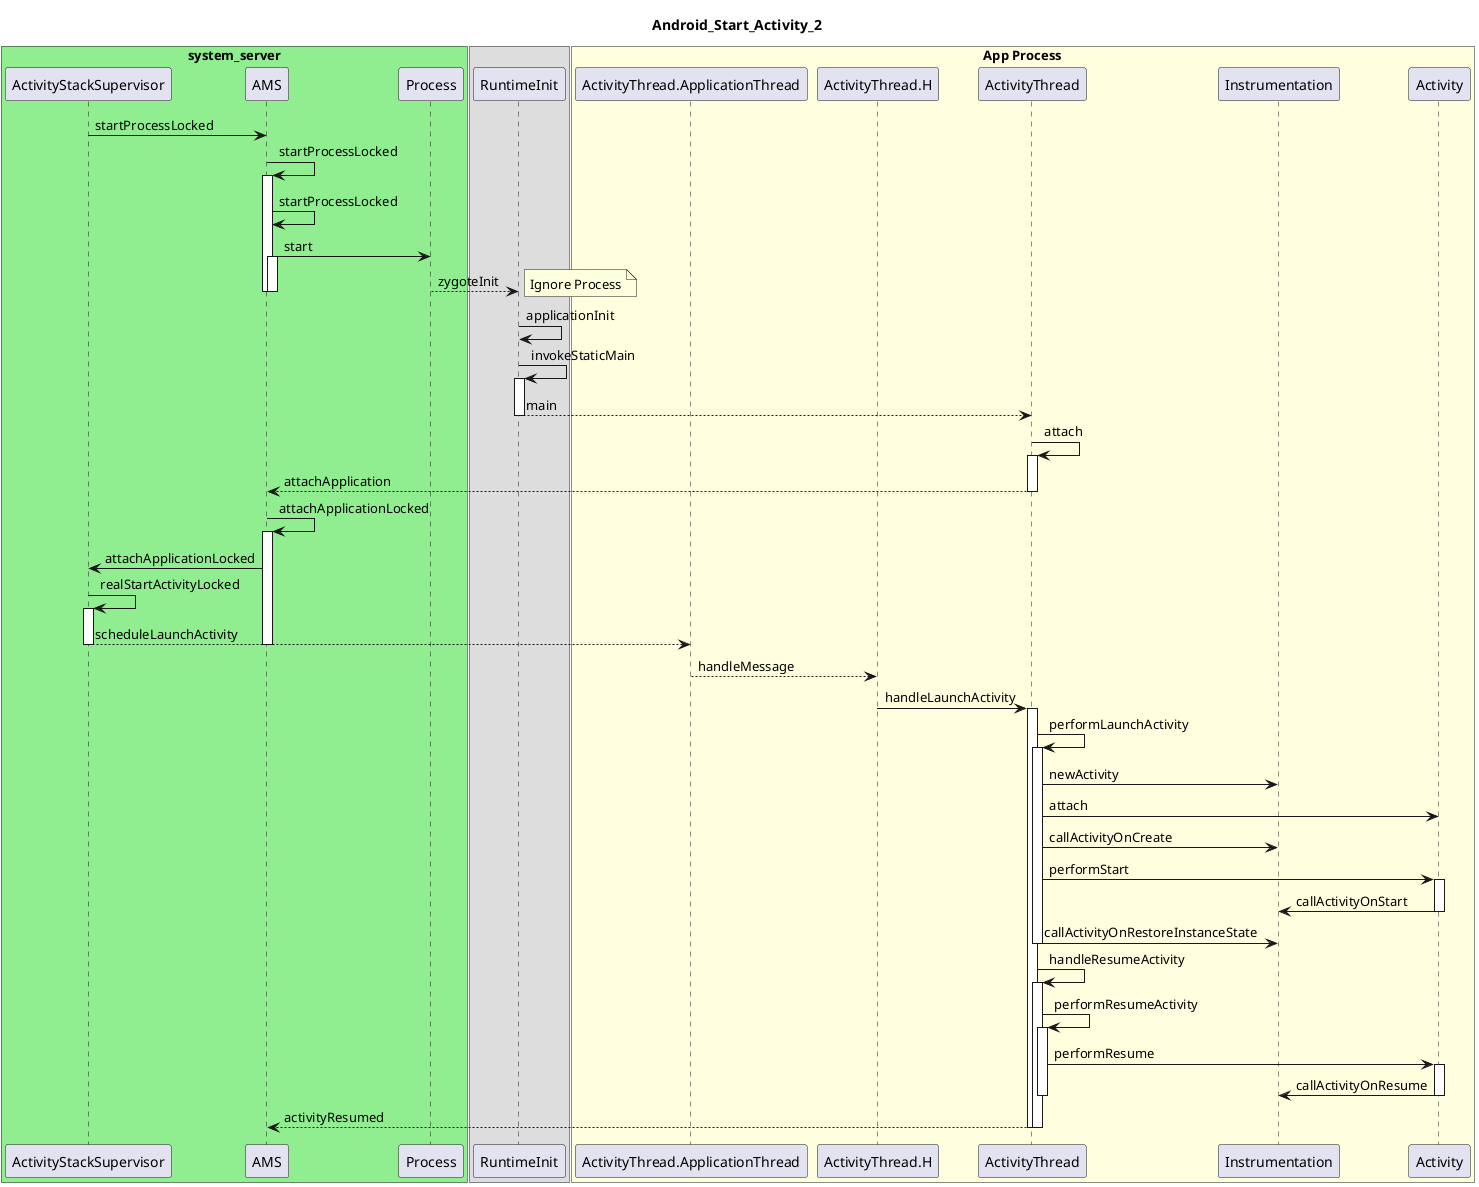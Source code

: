 
@startuml
title Android_Start_Activity_2
box "system_server" #LightGreen
participant ActivityStackSupervisor
participant AMS
participant Process
end box
box
participant RuntimeInit
end box
box "App Process" #LightYellow
participant ActivityThread.ApplicationThread
participant ActivityThread.H
participant ActivityThread
participant Instrumentation
participant Activity
end box

ActivityStackSupervisor-> AMS : startProcessLocked
AMS -> AMS : startProcessLocked
activate AMS
AMS -> AMS : startProcessLocked
AMS -> Process : start
activate AMS
Process ---> RuntimeInit : zygoteInit
deactivate AMS
deactivate AMS
note right : Ignore Process
RuntimeInit -> RuntimeInit : applicationInit
RuntimeInit -> RuntimeInit : invokeStaticMain
activate RuntimeInit
RuntimeInit ---> ActivityThread : main
deactivate RuntimeInit
ActivityThread -> ActivityThread : attach
activate ActivityThread
ActivityThread ---> AMS : attachApplication
deactivate ActivityThread
AMS -> AMS : attachApplicationLocked
activate AMS
AMS -> ActivityStackSupervisor : attachApplicationLocked
ActivityStackSupervisor -> ActivityStackSupervisor : realStartActivityLocked
activate ActivityStackSupervisor
ActivityStackSupervisor ---> ActivityThread.ApplicationThread : scheduleLaunchActivity
deactivate ActivityStackSupervisor
deactivate AMS
ActivityThread.ApplicationThread ---> ActivityThread.H : handleMessage
ActivityThread.H -> ActivityThread : handleLaunchActivity
activate ActivityThread
    ActivityThread -> ActivityThread : performLaunchActivity
    activate ActivityThread
        ActivityThread -> Instrumentation : newActivity
        ActivityThread -> Activity : attach
        ActivityThread -> Instrumentation : callActivityOnCreate
        ActivityThread -> Activity : performStart
        activate Activity
            Activity -> Instrumentation : callActivityOnStart
        deactivate Activity
        ActivityThread -> Instrumentation : callActivityOnRestoreInstanceState
    deactivate ActivityThread
    ActivityThread -> ActivityThread : handleResumeActivity
    activate ActivityThread
        ActivityThread -> ActivityThread : performResumeActivity
        activate ActivityThread
            ActivityThread -> Activity : performResume
            activate Activity
                Activity -> Instrumentation : callActivityOnResume
            deactivate Activity
        deactivate ActivityThread
        ActivityThread ---> AMS : activityResumed
    deactivate ActivityThread
deactivate ActivityThread
@enduml
